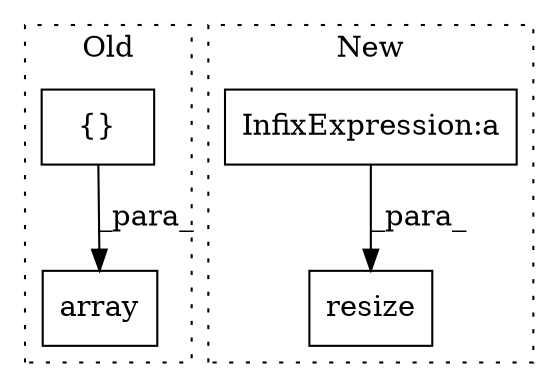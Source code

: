 digraph G {
subgraph cluster0 {
1 [label="{}" a="4" s="1648,1662" l="1,1" shape="box"];
3 [label="array" a="32" s="1633,1663" l="6,1" shape="box"];
label = "Old";
style="dotted";
}
subgraph cluster1 {
2 [label="resize" a="32" s="1783,1840" l="7,1" shape="box"];
4 [label="InfixExpression:a" a="27" s="1811" l="3" shape="box"];
label = "New";
style="dotted";
}
1 -> 3 [label="_para_"];
4 -> 2 [label="_para_"];
}